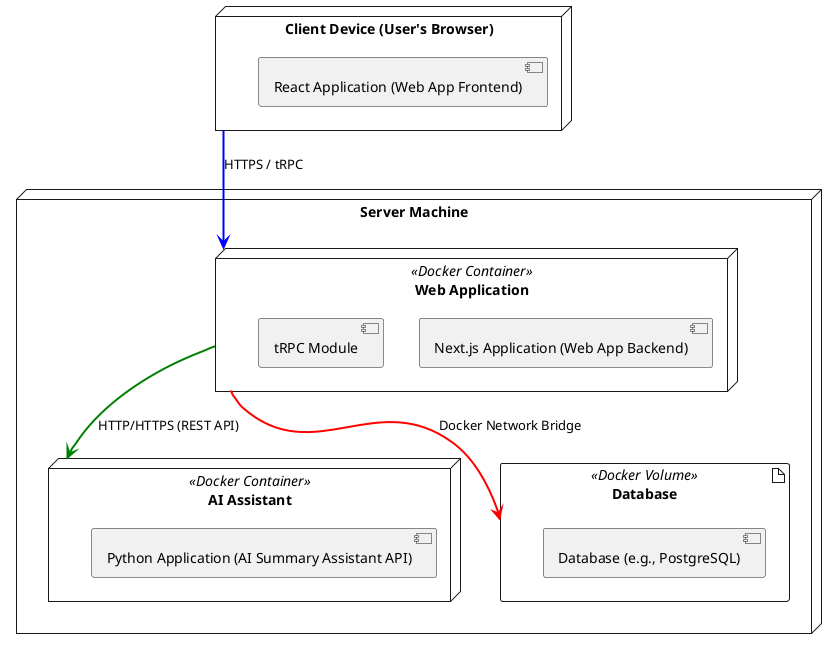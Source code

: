 @startuml
node "Client Device (User's Browser)" as ClientDevice {
    [React Application (Web App Frontend)] as ReactApp
}

node "Server Machine" as ServerMachine {
    node "Web Application" <<Docker Container>> as WebAppContainer {
        [Next.js Application (Web App Backend)] as NextJSApp
        [tRPC Module] as tRPCModule
    }

    node "AI Assistant" <<Docker Container>> as AIDockerContainer {
        [Python Application (AI Summary Assistant API)] as PythonApp
    }

    artifact "Database" <<Docker Volume>> as DockerVolume {
        [Database (e.g., PostgreSQL)] as Database
    }

    WebAppContainer -[#red,thickness=2]-> DockerVolume : Docker Network Bridge
}

ClientDevice -[#blue,thickness=2]-> WebAppContainer : HTTPS / tRPC
WebAppContainer -[#green,thickness=2]-> AIDockerContainer : HTTP/HTTPS (REST API)

@enduml
